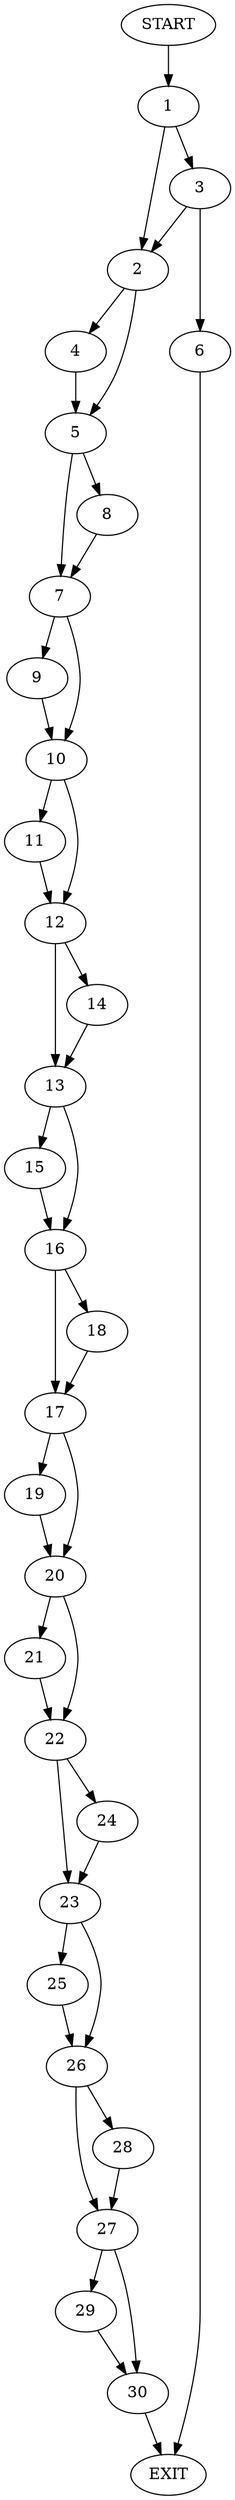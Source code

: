 digraph {
0 [label="START"]
31 [label="EXIT"]
0 -> 1
1 -> 2
1 -> 3
2 -> 4
2 -> 5
3 -> 2
3 -> 6
6 -> 31
4 -> 5
5 -> 7
5 -> 8
7 -> 9
7 -> 10
8 -> 7
10 -> 11
10 -> 12
9 -> 10
11 -> 12
12 -> 13
12 -> 14
13 -> 15
13 -> 16
14 -> 13
15 -> 16
16 -> 17
16 -> 18
18 -> 17
17 -> 19
17 -> 20
19 -> 20
20 -> 21
20 -> 22
21 -> 22
22 -> 23
22 -> 24
23 -> 25
23 -> 26
24 -> 23
25 -> 26
26 -> 27
26 -> 28
27 -> 29
27 -> 30
28 -> 27
29 -> 30
30 -> 31
}
